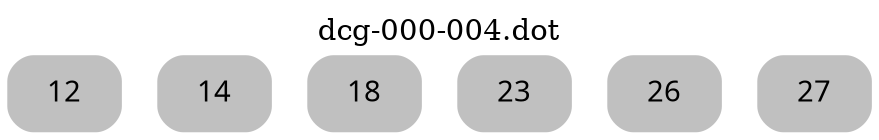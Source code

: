 digraph dcg_0 {
  labelloc="t";
  label="dcg-000-004.dot";
  node [fontname="sans-serif"];
  node [shape=box style="rounded,filled"];
  n12 [label="12" color=grey];
  n14 [label="14" color=grey];
  n18 [label="18" color=grey];
  n23 [label="23" color=grey];
  n26 [label="26" color=grey];
  n27 [label="27" color=grey];
}
